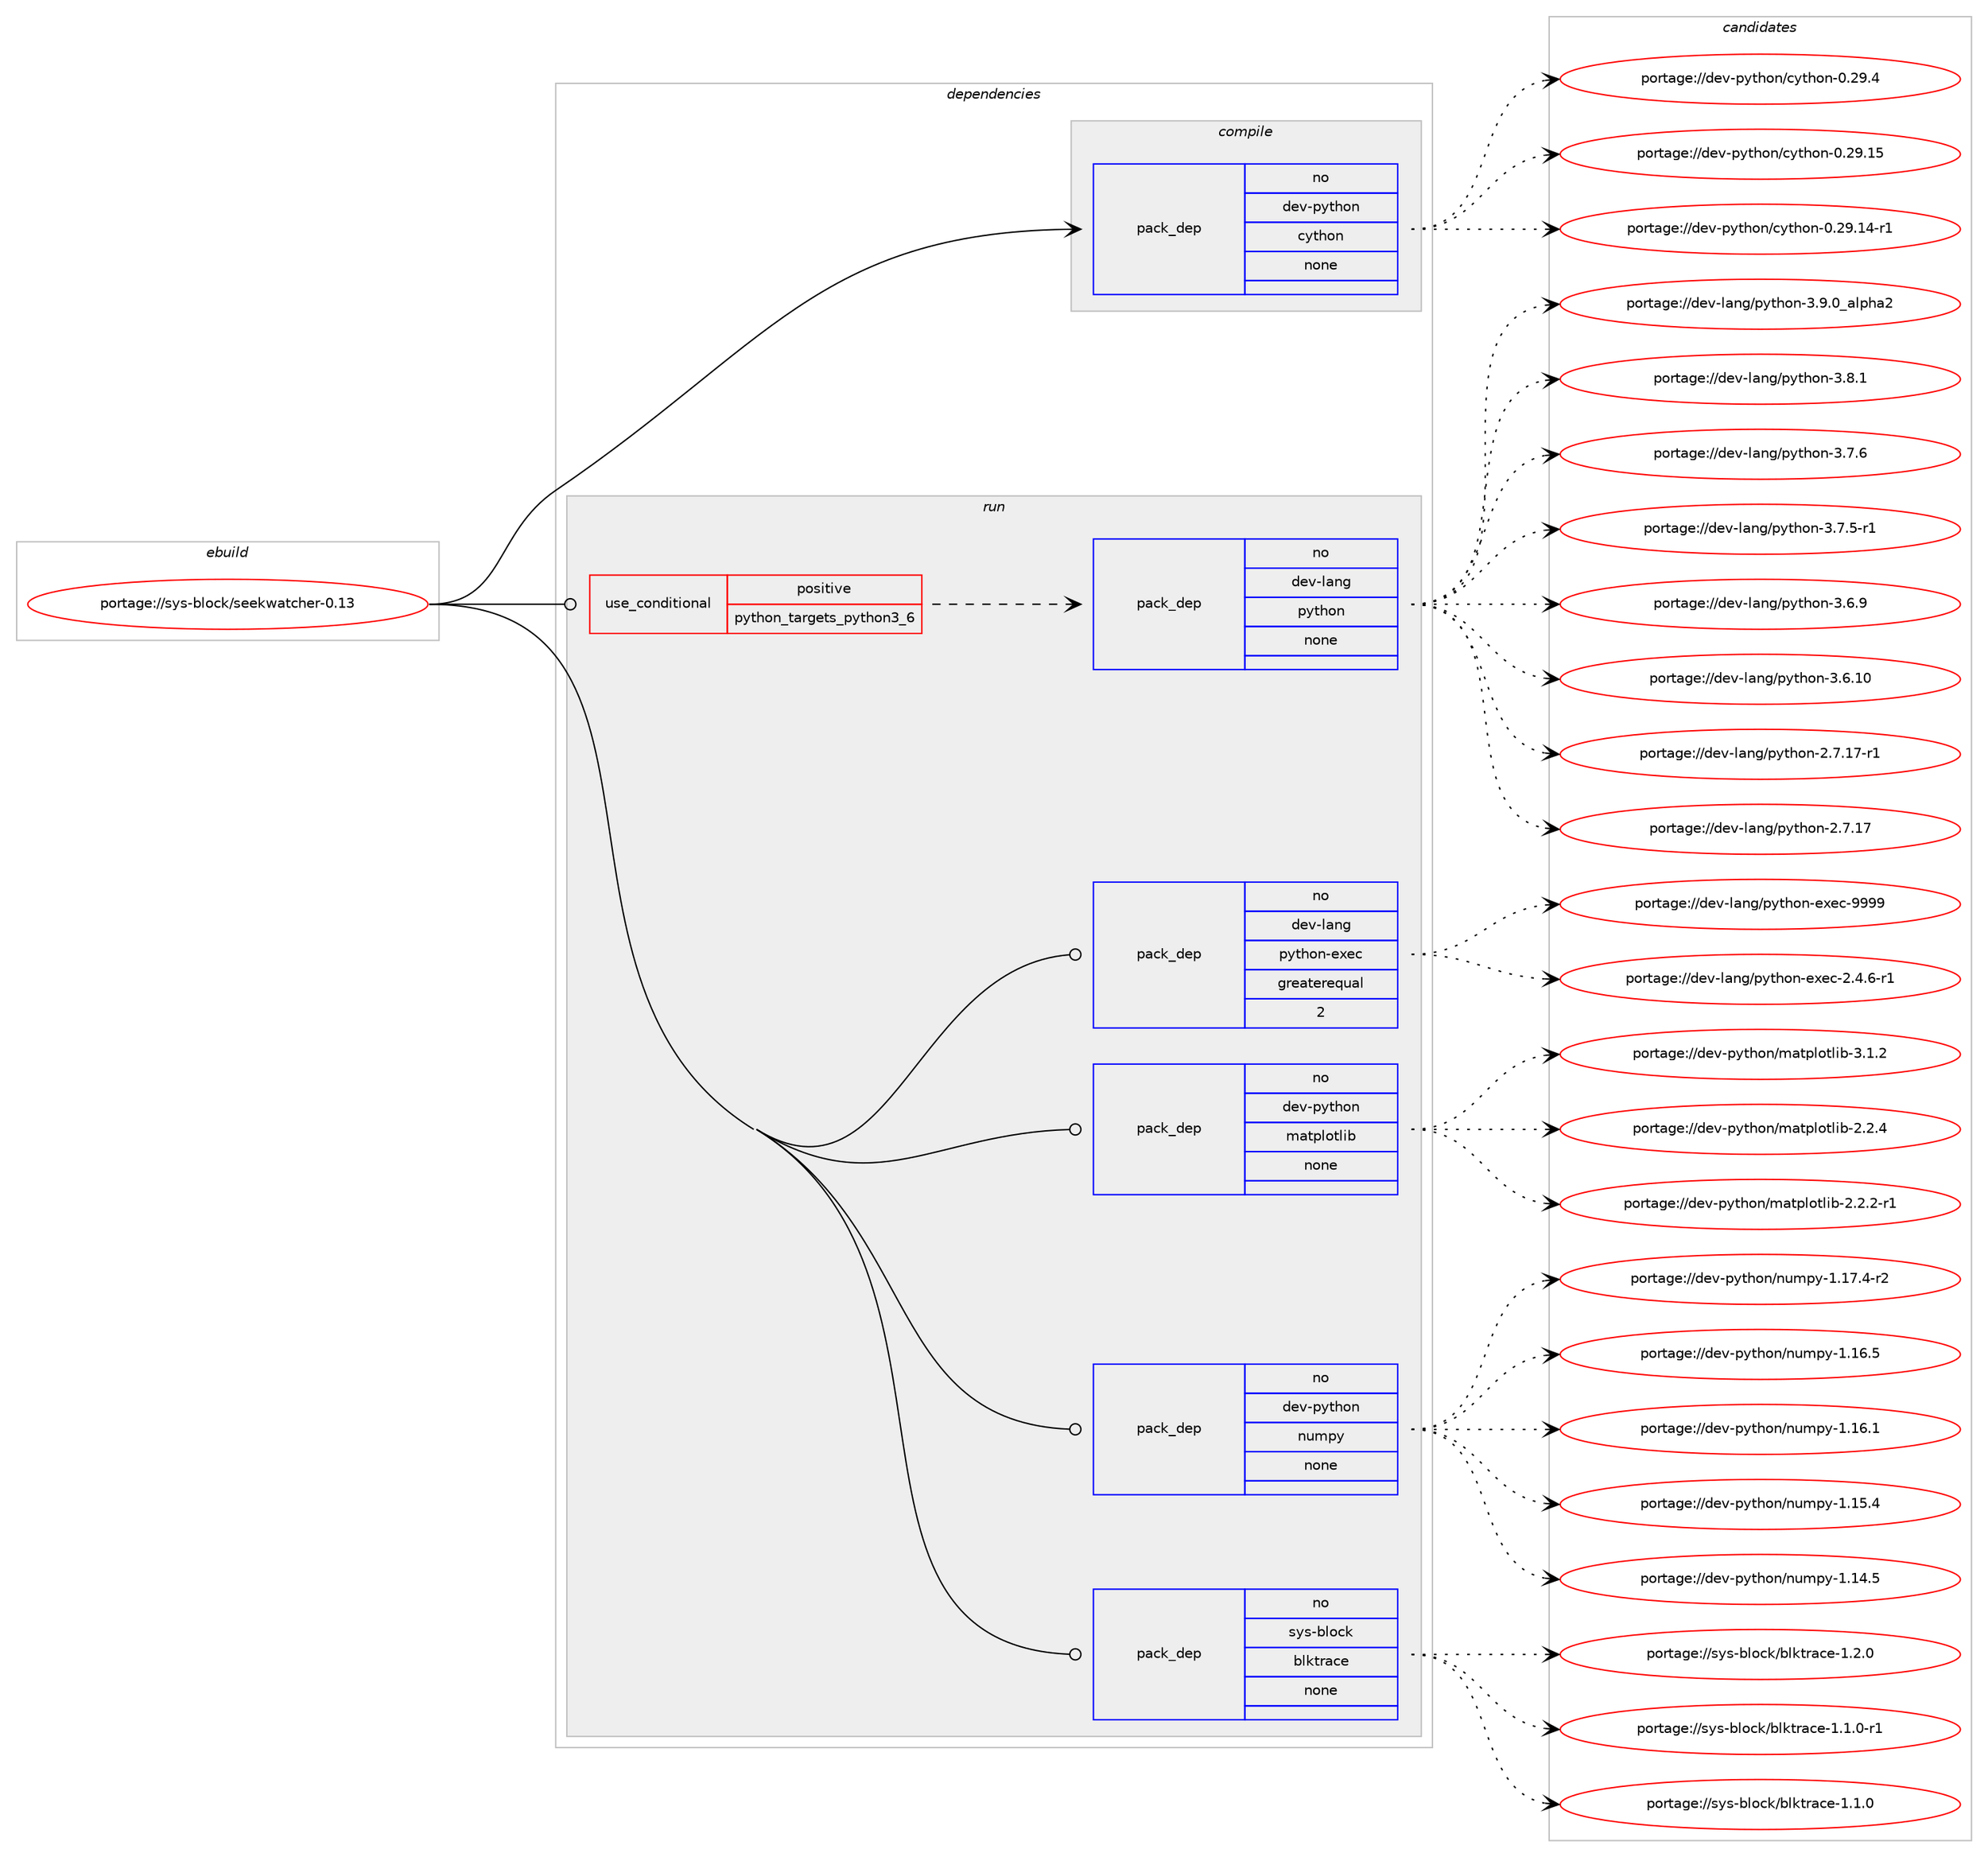 digraph prolog {

# *************
# Graph options
# *************

newrank=true;
concentrate=true;
compound=true;
graph [rankdir=LR,fontname=Helvetica,fontsize=10,ranksep=1.5];#, ranksep=2.5, nodesep=0.2];
edge  [arrowhead=vee];
node  [fontname=Helvetica,fontsize=10];

# **********
# The ebuild
# **********

subgraph cluster_leftcol {
color=gray;
rank=same;
label=<<i>ebuild</i>>;
id [label="portage://sys-block/seekwatcher-0.13", color=red, width=4, href="../sys-block/seekwatcher-0.13.svg"];
}

# ****************
# The dependencies
# ****************

subgraph cluster_midcol {
color=gray;
label=<<i>dependencies</i>>;
subgraph cluster_compile {
fillcolor="#eeeeee";
style=filled;
label=<<i>compile</i>>;
subgraph pack45357 {
dependency58469 [label=<<TABLE BORDER="0" CELLBORDER="1" CELLSPACING="0" CELLPADDING="4" WIDTH="220"><TR><TD ROWSPAN="6" CELLPADDING="30">pack_dep</TD></TR><TR><TD WIDTH="110">no</TD></TR><TR><TD>dev-python</TD></TR><TR><TD>cython</TD></TR><TR><TD>none</TD></TR><TR><TD></TD></TR></TABLE>>, shape=none, color=blue];
}
id:e -> dependency58469:w [weight=20,style="solid",arrowhead="vee"];
}
subgraph cluster_compileandrun {
fillcolor="#eeeeee";
style=filled;
label=<<i>compile and run</i>>;
}
subgraph cluster_run {
fillcolor="#eeeeee";
style=filled;
label=<<i>run</i>>;
subgraph cond11889 {
dependency58470 [label=<<TABLE BORDER="0" CELLBORDER="1" CELLSPACING="0" CELLPADDING="4"><TR><TD ROWSPAN="3" CELLPADDING="10">use_conditional</TD></TR><TR><TD>positive</TD></TR><TR><TD>python_targets_python3_6</TD></TR></TABLE>>, shape=none, color=red];
subgraph pack45358 {
dependency58471 [label=<<TABLE BORDER="0" CELLBORDER="1" CELLSPACING="0" CELLPADDING="4" WIDTH="220"><TR><TD ROWSPAN="6" CELLPADDING="30">pack_dep</TD></TR><TR><TD WIDTH="110">no</TD></TR><TR><TD>dev-lang</TD></TR><TR><TD>python</TD></TR><TR><TD>none</TD></TR><TR><TD></TD></TR></TABLE>>, shape=none, color=blue];
}
dependency58470:e -> dependency58471:w [weight=20,style="dashed",arrowhead="vee"];
}
id:e -> dependency58470:w [weight=20,style="solid",arrowhead="odot"];
subgraph pack45359 {
dependency58472 [label=<<TABLE BORDER="0" CELLBORDER="1" CELLSPACING="0" CELLPADDING="4" WIDTH="220"><TR><TD ROWSPAN="6" CELLPADDING="30">pack_dep</TD></TR><TR><TD WIDTH="110">no</TD></TR><TR><TD>dev-lang</TD></TR><TR><TD>python-exec</TD></TR><TR><TD>greaterequal</TD></TR><TR><TD>2</TD></TR></TABLE>>, shape=none, color=blue];
}
id:e -> dependency58472:w [weight=20,style="solid",arrowhead="odot"];
subgraph pack45360 {
dependency58473 [label=<<TABLE BORDER="0" CELLBORDER="1" CELLSPACING="0" CELLPADDING="4" WIDTH="220"><TR><TD ROWSPAN="6" CELLPADDING="30">pack_dep</TD></TR><TR><TD WIDTH="110">no</TD></TR><TR><TD>dev-python</TD></TR><TR><TD>matplotlib</TD></TR><TR><TD>none</TD></TR><TR><TD></TD></TR></TABLE>>, shape=none, color=blue];
}
id:e -> dependency58473:w [weight=20,style="solid",arrowhead="odot"];
subgraph pack45361 {
dependency58474 [label=<<TABLE BORDER="0" CELLBORDER="1" CELLSPACING="0" CELLPADDING="4" WIDTH="220"><TR><TD ROWSPAN="6" CELLPADDING="30">pack_dep</TD></TR><TR><TD WIDTH="110">no</TD></TR><TR><TD>dev-python</TD></TR><TR><TD>numpy</TD></TR><TR><TD>none</TD></TR><TR><TD></TD></TR></TABLE>>, shape=none, color=blue];
}
id:e -> dependency58474:w [weight=20,style="solid",arrowhead="odot"];
subgraph pack45362 {
dependency58475 [label=<<TABLE BORDER="0" CELLBORDER="1" CELLSPACING="0" CELLPADDING="4" WIDTH="220"><TR><TD ROWSPAN="6" CELLPADDING="30">pack_dep</TD></TR><TR><TD WIDTH="110">no</TD></TR><TR><TD>sys-block</TD></TR><TR><TD>blktrace</TD></TR><TR><TD>none</TD></TR><TR><TD></TD></TR></TABLE>>, shape=none, color=blue];
}
id:e -> dependency58475:w [weight=20,style="solid",arrowhead="odot"];
}
}

# **************
# The candidates
# **************

subgraph cluster_choices {
rank=same;
color=gray;
label=<<i>candidates</i>>;

subgraph choice45357 {
color=black;
nodesep=1;
choice10010111845112121116104111110479912111610411111045484650574652 [label="portage://dev-python/cython-0.29.4", color=red, width=4,href="../dev-python/cython-0.29.4.svg"];
choice1001011184511212111610411111047991211161041111104548465057464953 [label="portage://dev-python/cython-0.29.15", color=red, width=4,href="../dev-python/cython-0.29.15.svg"];
choice10010111845112121116104111110479912111610411111045484650574649524511449 [label="portage://dev-python/cython-0.29.14-r1", color=red, width=4,href="../dev-python/cython-0.29.14-r1.svg"];
dependency58469:e -> choice10010111845112121116104111110479912111610411111045484650574652:w [style=dotted,weight="100"];
dependency58469:e -> choice1001011184511212111610411111047991211161041111104548465057464953:w [style=dotted,weight="100"];
dependency58469:e -> choice10010111845112121116104111110479912111610411111045484650574649524511449:w [style=dotted,weight="100"];
}
subgraph choice45358 {
color=black;
nodesep=1;
choice10010111845108971101034711212111610411111045514657464895971081121049750 [label="portage://dev-lang/python-3.9.0_alpha2", color=red, width=4,href="../dev-lang/python-3.9.0_alpha2.svg"];
choice100101118451089711010347112121116104111110455146564649 [label="portage://dev-lang/python-3.8.1", color=red, width=4,href="../dev-lang/python-3.8.1.svg"];
choice100101118451089711010347112121116104111110455146554654 [label="portage://dev-lang/python-3.7.6", color=red, width=4,href="../dev-lang/python-3.7.6.svg"];
choice1001011184510897110103471121211161041111104551465546534511449 [label="portage://dev-lang/python-3.7.5-r1", color=red, width=4,href="../dev-lang/python-3.7.5-r1.svg"];
choice100101118451089711010347112121116104111110455146544657 [label="portage://dev-lang/python-3.6.9", color=red, width=4,href="../dev-lang/python-3.6.9.svg"];
choice10010111845108971101034711212111610411111045514654464948 [label="portage://dev-lang/python-3.6.10", color=red, width=4,href="../dev-lang/python-3.6.10.svg"];
choice100101118451089711010347112121116104111110455046554649554511449 [label="portage://dev-lang/python-2.7.17-r1", color=red, width=4,href="../dev-lang/python-2.7.17-r1.svg"];
choice10010111845108971101034711212111610411111045504655464955 [label="portage://dev-lang/python-2.7.17", color=red, width=4,href="../dev-lang/python-2.7.17.svg"];
dependency58471:e -> choice10010111845108971101034711212111610411111045514657464895971081121049750:w [style=dotted,weight="100"];
dependency58471:e -> choice100101118451089711010347112121116104111110455146564649:w [style=dotted,weight="100"];
dependency58471:e -> choice100101118451089711010347112121116104111110455146554654:w [style=dotted,weight="100"];
dependency58471:e -> choice1001011184510897110103471121211161041111104551465546534511449:w [style=dotted,weight="100"];
dependency58471:e -> choice100101118451089711010347112121116104111110455146544657:w [style=dotted,weight="100"];
dependency58471:e -> choice10010111845108971101034711212111610411111045514654464948:w [style=dotted,weight="100"];
dependency58471:e -> choice100101118451089711010347112121116104111110455046554649554511449:w [style=dotted,weight="100"];
dependency58471:e -> choice10010111845108971101034711212111610411111045504655464955:w [style=dotted,weight="100"];
}
subgraph choice45359 {
color=black;
nodesep=1;
choice10010111845108971101034711212111610411111045101120101994557575757 [label="portage://dev-lang/python-exec-9999", color=red, width=4,href="../dev-lang/python-exec-9999.svg"];
choice10010111845108971101034711212111610411111045101120101994550465246544511449 [label="portage://dev-lang/python-exec-2.4.6-r1", color=red, width=4,href="../dev-lang/python-exec-2.4.6-r1.svg"];
dependency58472:e -> choice10010111845108971101034711212111610411111045101120101994557575757:w [style=dotted,weight="100"];
dependency58472:e -> choice10010111845108971101034711212111610411111045101120101994550465246544511449:w [style=dotted,weight="100"];
}
subgraph choice45360 {
color=black;
nodesep=1;
choice10010111845112121116104111110471099711611210811111610810598455146494650 [label="portage://dev-python/matplotlib-3.1.2", color=red, width=4,href="../dev-python/matplotlib-3.1.2.svg"];
choice10010111845112121116104111110471099711611210811111610810598455046504652 [label="portage://dev-python/matplotlib-2.2.4", color=red, width=4,href="../dev-python/matplotlib-2.2.4.svg"];
choice100101118451121211161041111104710997116112108111116108105984550465046504511449 [label="portage://dev-python/matplotlib-2.2.2-r1", color=red, width=4,href="../dev-python/matplotlib-2.2.2-r1.svg"];
dependency58473:e -> choice10010111845112121116104111110471099711611210811111610810598455146494650:w [style=dotted,weight="100"];
dependency58473:e -> choice10010111845112121116104111110471099711611210811111610810598455046504652:w [style=dotted,weight="100"];
dependency58473:e -> choice100101118451121211161041111104710997116112108111116108105984550465046504511449:w [style=dotted,weight="100"];
}
subgraph choice45361 {
color=black;
nodesep=1;
choice1001011184511212111610411111047110117109112121454946495546524511450 [label="portage://dev-python/numpy-1.17.4-r2", color=red, width=4,href="../dev-python/numpy-1.17.4-r2.svg"];
choice100101118451121211161041111104711011710911212145494649544653 [label="portage://dev-python/numpy-1.16.5", color=red, width=4,href="../dev-python/numpy-1.16.5.svg"];
choice100101118451121211161041111104711011710911212145494649544649 [label="portage://dev-python/numpy-1.16.1", color=red, width=4,href="../dev-python/numpy-1.16.1.svg"];
choice100101118451121211161041111104711011710911212145494649534652 [label="portage://dev-python/numpy-1.15.4", color=red, width=4,href="../dev-python/numpy-1.15.4.svg"];
choice100101118451121211161041111104711011710911212145494649524653 [label="portage://dev-python/numpy-1.14.5", color=red, width=4,href="../dev-python/numpy-1.14.5.svg"];
dependency58474:e -> choice1001011184511212111610411111047110117109112121454946495546524511450:w [style=dotted,weight="100"];
dependency58474:e -> choice100101118451121211161041111104711011710911212145494649544653:w [style=dotted,weight="100"];
dependency58474:e -> choice100101118451121211161041111104711011710911212145494649544649:w [style=dotted,weight="100"];
dependency58474:e -> choice100101118451121211161041111104711011710911212145494649534652:w [style=dotted,weight="100"];
dependency58474:e -> choice100101118451121211161041111104711011710911212145494649524653:w [style=dotted,weight="100"];
}
subgraph choice45362 {
color=black;
nodesep=1;
choice11512111545981081119910747981081071161149799101454946504648 [label="portage://sys-block/blktrace-1.2.0", color=red, width=4,href="../sys-block/blktrace-1.2.0.svg"];
choice115121115459810811199107479810810711611497991014549464946484511449 [label="portage://sys-block/blktrace-1.1.0-r1", color=red, width=4,href="../sys-block/blktrace-1.1.0-r1.svg"];
choice11512111545981081119910747981081071161149799101454946494648 [label="portage://sys-block/blktrace-1.1.0", color=red, width=4,href="../sys-block/blktrace-1.1.0.svg"];
dependency58475:e -> choice11512111545981081119910747981081071161149799101454946504648:w [style=dotted,weight="100"];
dependency58475:e -> choice115121115459810811199107479810810711611497991014549464946484511449:w [style=dotted,weight="100"];
dependency58475:e -> choice11512111545981081119910747981081071161149799101454946494648:w [style=dotted,weight="100"];
}
}

}
